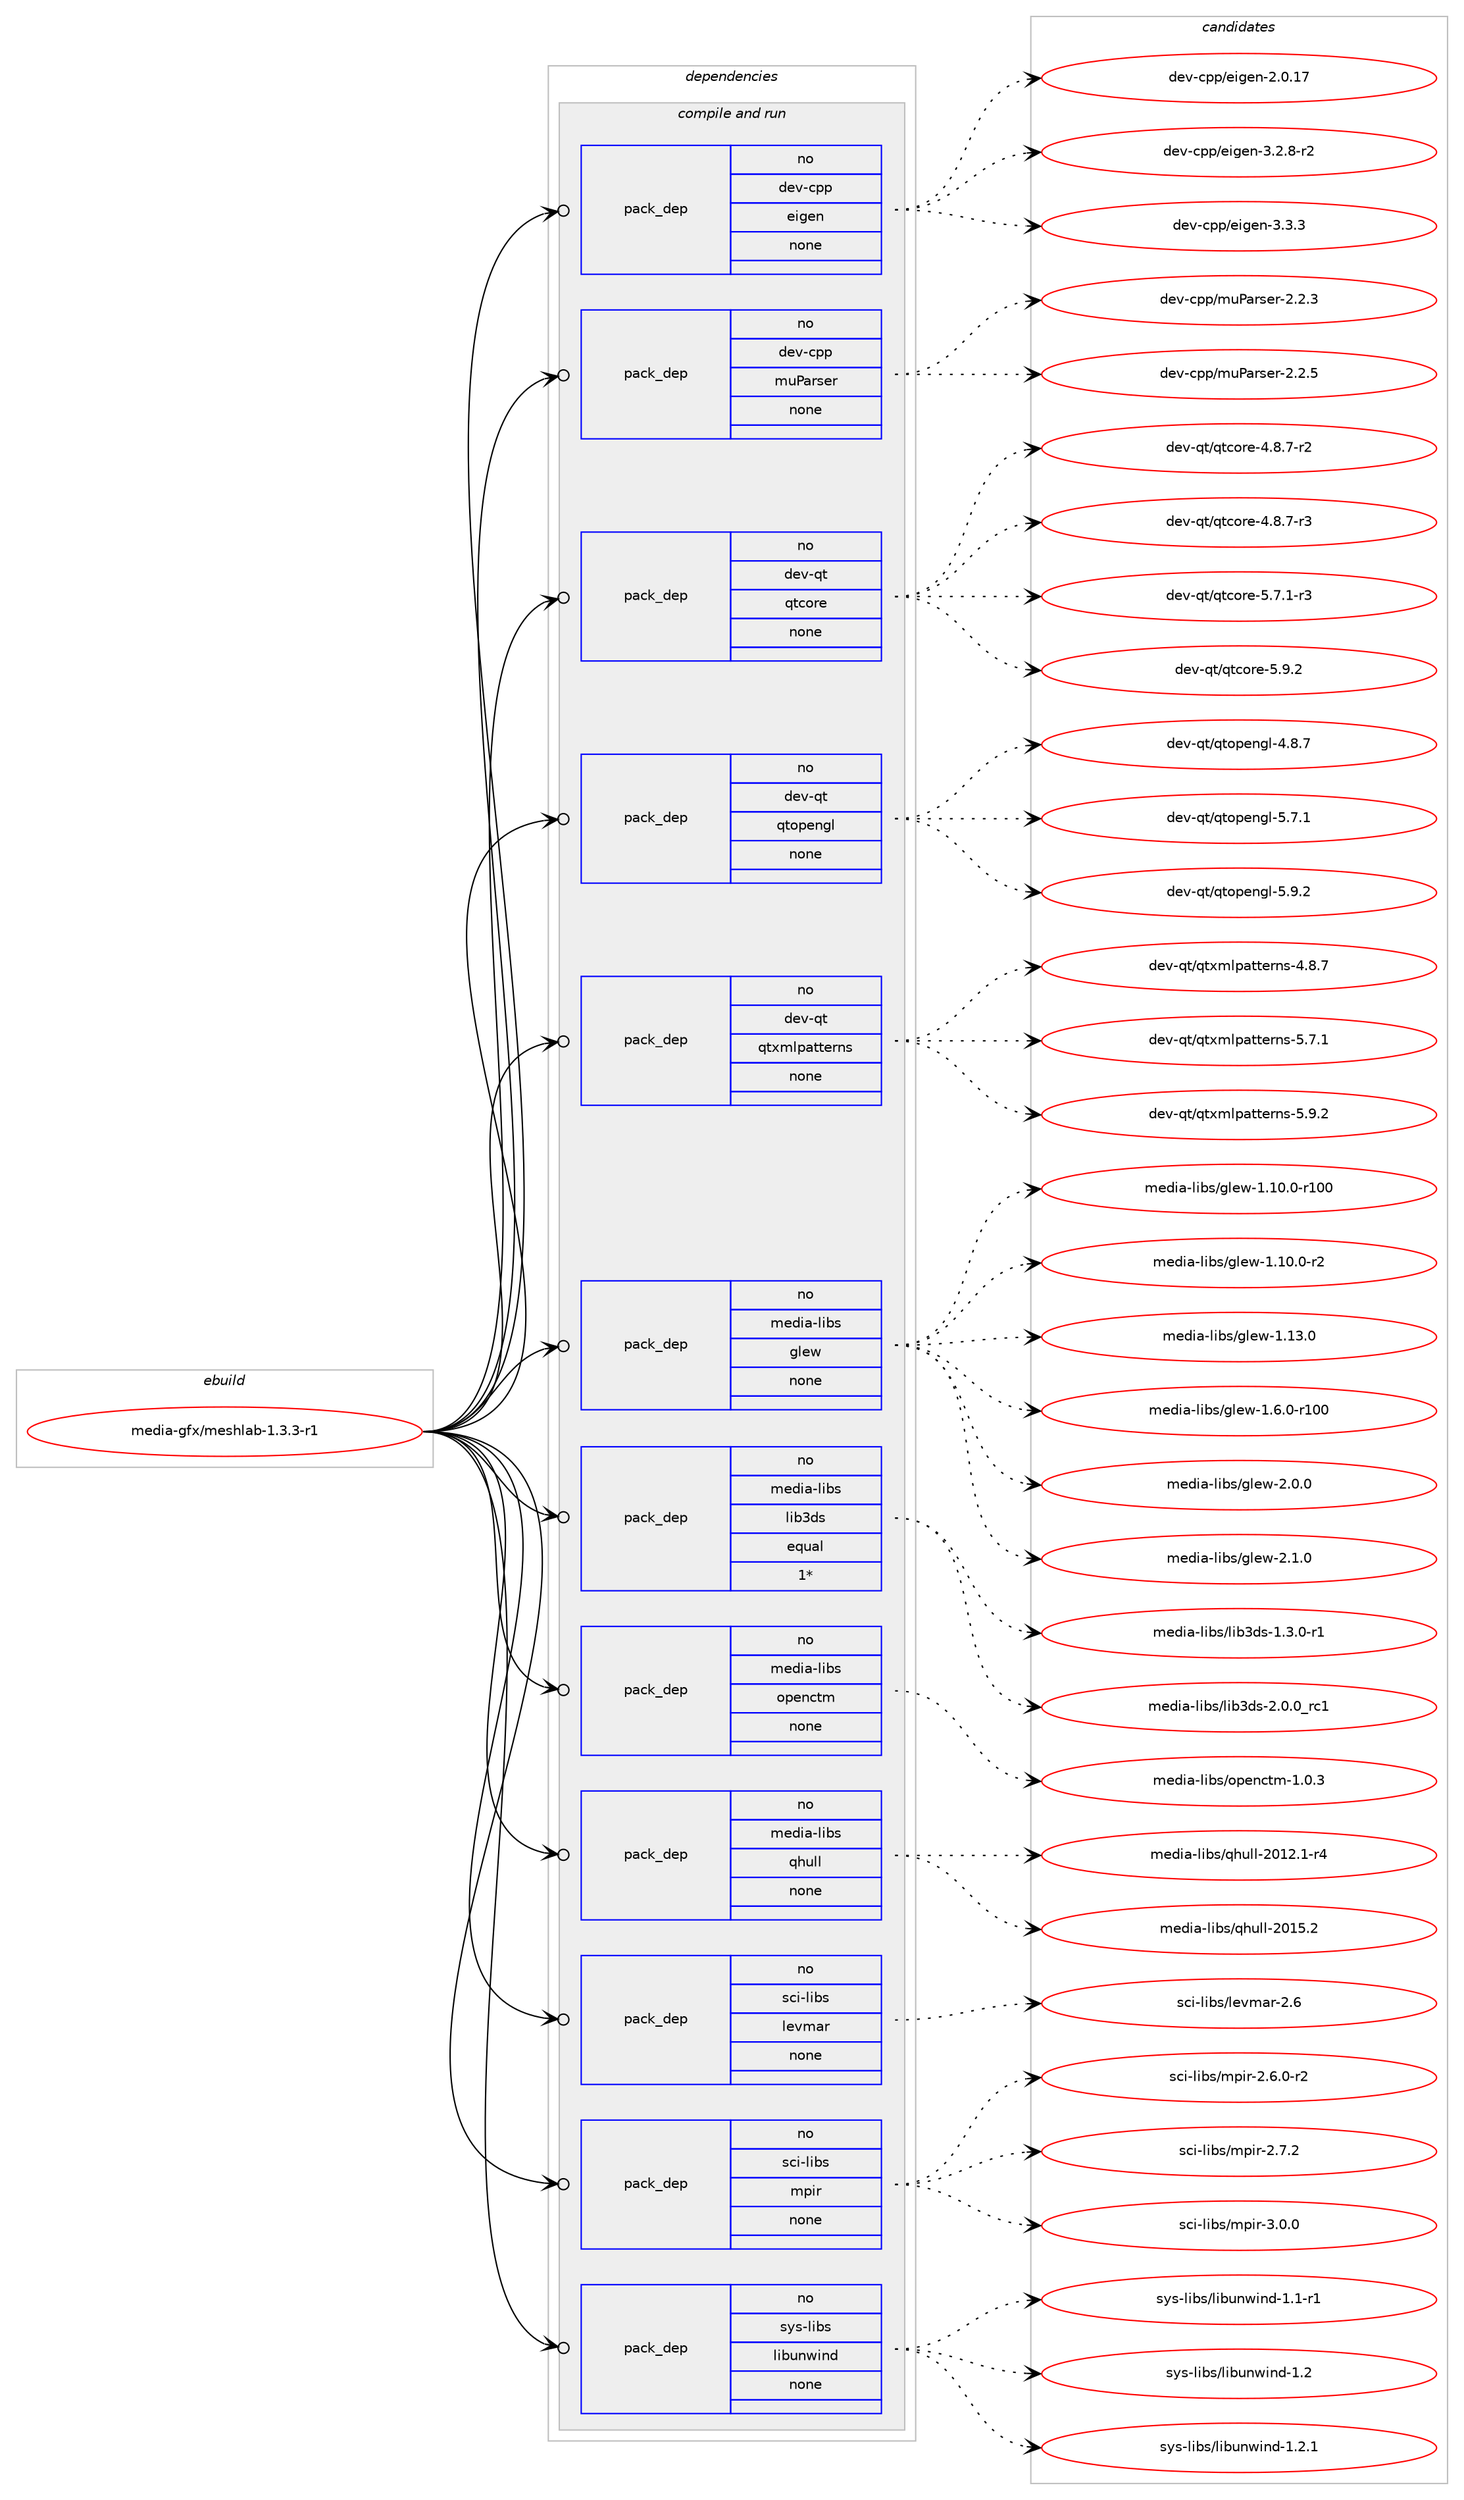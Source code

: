 digraph prolog {

# *************
# Graph options
# *************

newrank=true;
concentrate=true;
compound=true;
graph [rankdir=LR,fontname=Helvetica,fontsize=10,ranksep=1.5];#, ranksep=2.5, nodesep=0.2];
edge  [arrowhead=vee];
node  [fontname=Helvetica,fontsize=10];

# **********
# The ebuild
# **********

subgraph cluster_leftcol {
color=gray;
rank=same;
label=<<i>ebuild</i>>;
id [label="media-gfx/meshlab-1.3.3-r1", color=red, width=4, href="../media-gfx/meshlab-1.3.3-r1.svg"];
}

# ****************
# The dependencies
# ****************

subgraph cluster_midcol {
color=gray;
label=<<i>dependencies</i>>;
subgraph cluster_compile {
fillcolor="#eeeeee";
style=filled;
label=<<i>compile</i>>;
}
subgraph cluster_compileandrun {
fillcolor="#eeeeee";
style=filled;
label=<<i>compile and run</i>>;
subgraph pack262969 {
dependency356710 [label=<<TABLE BORDER="0" CELLBORDER="1" CELLSPACING="0" CELLPADDING="4" WIDTH="220"><TR><TD ROWSPAN="6" CELLPADDING="30">pack_dep</TD></TR><TR><TD WIDTH="110">no</TD></TR><TR><TD>dev-cpp</TD></TR><TR><TD>eigen</TD></TR><TR><TD>none</TD></TR><TR><TD></TD></TR></TABLE>>, shape=none, color=blue];
}
id:e -> dependency356710:w [weight=20,style="solid",arrowhead="odotvee"];
subgraph pack262970 {
dependency356711 [label=<<TABLE BORDER="0" CELLBORDER="1" CELLSPACING="0" CELLPADDING="4" WIDTH="220"><TR><TD ROWSPAN="6" CELLPADDING="30">pack_dep</TD></TR><TR><TD WIDTH="110">no</TD></TR><TR><TD>dev-cpp</TD></TR><TR><TD>muParser</TD></TR><TR><TD>none</TD></TR><TR><TD></TD></TR></TABLE>>, shape=none, color=blue];
}
id:e -> dependency356711:w [weight=20,style="solid",arrowhead="odotvee"];
subgraph pack262971 {
dependency356712 [label=<<TABLE BORDER="0" CELLBORDER="1" CELLSPACING="0" CELLPADDING="4" WIDTH="220"><TR><TD ROWSPAN="6" CELLPADDING="30">pack_dep</TD></TR><TR><TD WIDTH="110">no</TD></TR><TR><TD>dev-qt</TD></TR><TR><TD>qtcore</TD></TR><TR><TD>none</TD></TR><TR><TD></TD></TR></TABLE>>, shape=none, color=blue];
}
id:e -> dependency356712:w [weight=20,style="solid",arrowhead="odotvee"];
subgraph pack262972 {
dependency356713 [label=<<TABLE BORDER="0" CELLBORDER="1" CELLSPACING="0" CELLPADDING="4" WIDTH="220"><TR><TD ROWSPAN="6" CELLPADDING="30">pack_dep</TD></TR><TR><TD WIDTH="110">no</TD></TR><TR><TD>dev-qt</TD></TR><TR><TD>qtopengl</TD></TR><TR><TD>none</TD></TR><TR><TD></TD></TR></TABLE>>, shape=none, color=blue];
}
id:e -> dependency356713:w [weight=20,style="solid",arrowhead="odotvee"];
subgraph pack262973 {
dependency356714 [label=<<TABLE BORDER="0" CELLBORDER="1" CELLSPACING="0" CELLPADDING="4" WIDTH="220"><TR><TD ROWSPAN="6" CELLPADDING="30">pack_dep</TD></TR><TR><TD WIDTH="110">no</TD></TR><TR><TD>dev-qt</TD></TR><TR><TD>qtxmlpatterns</TD></TR><TR><TD>none</TD></TR><TR><TD></TD></TR></TABLE>>, shape=none, color=blue];
}
id:e -> dependency356714:w [weight=20,style="solid",arrowhead="odotvee"];
subgraph pack262974 {
dependency356715 [label=<<TABLE BORDER="0" CELLBORDER="1" CELLSPACING="0" CELLPADDING="4" WIDTH="220"><TR><TD ROWSPAN="6" CELLPADDING="30">pack_dep</TD></TR><TR><TD WIDTH="110">no</TD></TR><TR><TD>media-libs</TD></TR><TR><TD>glew</TD></TR><TR><TD>none</TD></TR><TR><TD></TD></TR></TABLE>>, shape=none, color=blue];
}
id:e -> dependency356715:w [weight=20,style="solid",arrowhead="odotvee"];
subgraph pack262975 {
dependency356716 [label=<<TABLE BORDER="0" CELLBORDER="1" CELLSPACING="0" CELLPADDING="4" WIDTH="220"><TR><TD ROWSPAN="6" CELLPADDING="30">pack_dep</TD></TR><TR><TD WIDTH="110">no</TD></TR><TR><TD>media-libs</TD></TR><TR><TD>lib3ds</TD></TR><TR><TD>equal</TD></TR><TR><TD>1*</TD></TR></TABLE>>, shape=none, color=blue];
}
id:e -> dependency356716:w [weight=20,style="solid",arrowhead="odotvee"];
subgraph pack262976 {
dependency356717 [label=<<TABLE BORDER="0" CELLBORDER="1" CELLSPACING="0" CELLPADDING="4" WIDTH="220"><TR><TD ROWSPAN="6" CELLPADDING="30">pack_dep</TD></TR><TR><TD WIDTH="110">no</TD></TR><TR><TD>media-libs</TD></TR><TR><TD>openctm</TD></TR><TR><TD>none</TD></TR><TR><TD></TD></TR></TABLE>>, shape=none, color=blue];
}
id:e -> dependency356717:w [weight=20,style="solid",arrowhead="odotvee"];
subgraph pack262977 {
dependency356718 [label=<<TABLE BORDER="0" CELLBORDER="1" CELLSPACING="0" CELLPADDING="4" WIDTH="220"><TR><TD ROWSPAN="6" CELLPADDING="30">pack_dep</TD></TR><TR><TD WIDTH="110">no</TD></TR><TR><TD>media-libs</TD></TR><TR><TD>qhull</TD></TR><TR><TD>none</TD></TR><TR><TD></TD></TR></TABLE>>, shape=none, color=blue];
}
id:e -> dependency356718:w [weight=20,style="solid",arrowhead="odotvee"];
subgraph pack262978 {
dependency356719 [label=<<TABLE BORDER="0" CELLBORDER="1" CELLSPACING="0" CELLPADDING="4" WIDTH="220"><TR><TD ROWSPAN="6" CELLPADDING="30">pack_dep</TD></TR><TR><TD WIDTH="110">no</TD></TR><TR><TD>sci-libs</TD></TR><TR><TD>levmar</TD></TR><TR><TD>none</TD></TR><TR><TD></TD></TR></TABLE>>, shape=none, color=blue];
}
id:e -> dependency356719:w [weight=20,style="solid",arrowhead="odotvee"];
subgraph pack262979 {
dependency356720 [label=<<TABLE BORDER="0" CELLBORDER="1" CELLSPACING="0" CELLPADDING="4" WIDTH="220"><TR><TD ROWSPAN="6" CELLPADDING="30">pack_dep</TD></TR><TR><TD WIDTH="110">no</TD></TR><TR><TD>sci-libs</TD></TR><TR><TD>mpir</TD></TR><TR><TD>none</TD></TR><TR><TD></TD></TR></TABLE>>, shape=none, color=blue];
}
id:e -> dependency356720:w [weight=20,style="solid",arrowhead="odotvee"];
subgraph pack262980 {
dependency356721 [label=<<TABLE BORDER="0" CELLBORDER="1" CELLSPACING="0" CELLPADDING="4" WIDTH="220"><TR><TD ROWSPAN="6" CELLPADDING="30">pack_dep</TD></TR><TR><TD WIDTH="110">no</TD></TR><TR><TD>sys-libs</TD></TR><TR><TD>libunwind</TD></TR><TR><TD>none</TD></TR><TR><TD></TD></TR></TABLE>>, shape=none, color=blue];
}
id:e -> dependency356721:w [weight=20,style="solid",arrowhead="odotvee"];
}
subgraph cluster_run {
fillcolor="#eeeeee";
style=filled;
label=<<i>run</i>>;
}
}

# **************
# The candidates
# **************

subgraph cluster_choices {
rank=same;
color=gray;
label=<<i>candidates</i>>;

subgraph choice262969 {
color=black;
nodesep=1;
choice10010111845991121124710110510310111045504648464955 [label="dev-cpp/eigen-2.0.17", color=red, width=4,href="../dev-cpp/eigen-2.0.17.svg"];
choice1001011184599112112471011051031011104551465046564511450 [label="dev-cpp/eigen-3.2.8-r2", color=red, width=4,href="../dev-cpp/eigen-3.2.8-r2.svg"];
choice100101118459911211247101105103101110455146514651 [label="dev-cpp/eigen-3.3.3", color=red, width=4,href="../dev-cpp/eigen-3.3.3.svg"];
dependency356710:e -> choice10010111845991121124710110510310111045504648464955:w [style=dotted,weight="100"];
dependency356710:e -> choice1001011184599112112471011051031011104551465046564511450:w [style=dotted,weight="100"];
dependency356710:e -> choice100101118459911211247101105103101110455146514651:w [style=dotted,weight="100"];
}
subgraph choice262970 {
color=black;
nodesep=1;
choice1001011184599112112471091178097114115101114455046504651 [label="dev-cpp/muParser-2.2.3", color=red, width=4,href="../dev-cpp/muParser-2.2.3.svg"];
choice1001011184599112112471091178097114115101114455046504653 [label="dev-cpp/muParser-2.2.5", color=red, width=4,href="../dev-cpp/muParser-2.2.5.svg"];
dependency356711:e -> choice1001011184599112112471091178097114115101114455046504651:w [style=dotted,weight="100"];
dependency356711:e -> choice1001011184599112112471091178097114115101114455046504653:w [style=dotted,weight="100"];
}
subgraph choice262971 {
color=black;
nodesep=1;
choice1001011184511311647113116991111141014552465646554511450 [label="dev-qt/qtcore-4.8.7-r2", color=red, width=4,href="../dev-qt/qtcore-4.8.7-r2.svg"];
choice1001011184511311647113116991111141014552465646554511451 [label="dev-qt/qtcore-4.8.7-r3", color=red, width=4,href="../dev-qt/qtcore-4.8.7-r3.svg"];
choice1001011184511311647113116991111141014553465546494511451 [label="dev-qt/qtcore-5.7.1-r3", color=red, width=4,href="../dev-qt/qtcore-5.7.1-r3.svg"];
choice100101118451131164711311699111114101455346574650 [label="dev-qt/qtcore-5.9.2", color=red, width=4,href="../dev-qt/qtcore-5.9.2.svg"];
dependency356712:e -> choice1001011184511311647113116991111141014552465646554511450:w [style=dotted,weight="100"];
dependency356712:e -> choice1001011184511311647113116991111141014552465646554511451:w [style=dotted,weight="100"];
dependency356712:e -> choice1001011184511311647113116991111141014553465546494511451:w [style=dotted,weight="100"];
dependency356712:e -> choice100101118451131164711311699111114101455346574650:w [style=dotted,weight="100"];
}
subgraph choice262972 {
color=black;
nodesep=1;
choice1001011184511311647113116111112101110103108455246564655 [label="dev-qt/qtopengl-4.8.7", color=red, width=4,href="../dev-qt/qtopengl-4.8.7.svg"];
choice1001011184511311647113116111112101110103108455346554649 [label="dev-qt/qtopengl-5.7.1", color=red, width=4,href="../dev-qt/qtopengl-5.7.1.svg"];
choice1001011184511311647113116111112101110103108455346574650 [label="dev-qt/qtopengl-5.9.2", color=red, width=4,href="../dev-qt/qtopengl-5.9.2.svg"];
dependency356713:e -> choice1001011184511311647113116111112101110103108455246564655:w [style=dotted,weight="100"];
dependency356713:e -> choice1001011184511311647113116111112101110103108455346554649:w [style=dotted,weight="100"];
dependency356713:e -> choice1001011184511311647113116111112101110103108455346574650:w [style=dotted,weight="100"];
}
subgraph choice262973 {
color=black;
nodesep=1;
choice100101118451131164711311612010910811297116116101114110115455246564655 [label="dev-qt/qtxmlpatterns-4.8.7", color=red, width=4,href="../dev-qt/qtxmlpatterns-4.8.7.svg"];
choice100101118451131164711311612010910811297116116101114110115455346554649 [label="dev-qt/qtxmlpatterns-5.7.1", color=red, width=4,href="../dev-qt/qtxmlpatterns-5.7.1.svg"];
choice100101118451131164711311612010910811297116116101114110115455346574650 [label="dev-qt/qtxmlpatterns-5.9.2", color=red, width=4,href="../dev-qt/qtxmlpatterns-5.9.2.svg"];
dependency356714:e -> choice100101118451131164711311612010910811297116116101114110115455246564655:w [style=dotted,weight="100"];
dependency356714:e -> choice100101118451131164711311612010910811297116116101114110115455346554649:w [style=dotted,weight="100"];
dependency356714:e -> choice100101118451131164711311612010910811297116116101114110115455346574650:w [style=dotted,weight="100"];
}
subgraph choice262974 {
color=black;
nodesep=1;
choice109101100105974510810598115471031081011194549464948464845114494848 [label="media-libs/glew-1.10.0-r100", color=red, width=4,href="../media-libs/glew-1.10.0-r100.svg"];
choice10910110010597451081059811547103108101119454946494846484511450 [label="media-libs/glew-1.10.0-r2", color=red, width=4,href="../media-libs/glew-1.10.0-r2.svg"];
choice1091011001059745108105981154710310810111945494649514648 [label="media-libs/glew-1.13.0", color=red, width=4,href="../media-libs/glew-1.13.0.svg"];
choice1091011001059745108105981154710310810111945494654464845114494848 [label="media-libs/glew-1.6.0-r100", color=red, width=4,href="../media-libs/glew-1.6.0-r100.svg"];
choice10910110010597451081059811547103108101119455046484648 [label="media-libs/glew-2.0.0", color=red, width=4,href="../media-libs/glew-2.0.0.svg"];
choice10910110010597451081059811547103108101119455046494648 [label="media-libs/glew-2.1.0", color=red, width=4,href="../media-libs/glew-2.1.0.svg"];
dependency356715:e -> choice109101100105974510810598115471031081011194549464948464845114494848:w [style=dotted,weight="100"];
dependency356715:e -> choice10910110010597451081059811547103108101119454946494846484511450:w [style=dotted,weight="100"];
dependency356715:e -> choice1091011001059745108105981154710310810111945494649514648:w [style=dotted,weight="100"];
dependency356715:e -> choice1091011001059745108105981154710310810111945494654464845114494848:w [style=dotted,weight="100"];
dependency356715:e -> choice10910110010597451081059811547103108101119455046484648:w [style=dotted,weight="100"];
dependency356715:e -> choice10910110010597451081059811547103108101119455046494648:w [style=dotted,weight="100"];
}
subgraph choice262975 {
color=black;
nodesep=1;
choice1091011001059745108105981154710810598511001154549465146484511449 [label="media-libs/lib3ds-1.3.0-r1", color=red, width=4,href="../media-libs/lib3ds-1.3.0-r1.svg"];
choice109101100105974510810598115471081059851100115455046484648951149949 [label="media-libs/lib3ds-2.0.0_rc1", color=red, width=4,href="../media-libs/lib3ds-2.0.0_rc1.svg"];
dependency356716:e -> choice1091011001059745108105981154710810598511001154549465146484511449:w [style=dotted,weight="100"];
dependency356716:e -> choice109101100105974510810598115471081059851100115455046484648951149949:w [style=dotted,weight="100"];
}
subgraph choice262976 {
color=black;
nodesep=1;
choice1091011001059745108105981154711111210111099116109454946484651 [label="media-libs/openctm-1.0.3", color=red, width=4,href="../media-libs/openctm-1.0.3.svg"];
dependency356717:e -> choice1091011001059745108105981154711111210111099116109454946484651:w [style=dotted,weight="100"];
}
subgraph choice262977 {
color=black;
nodesep=1;
choice10910110010597451081059811547113104117108108455048495046494511452 [label="media-libs/qhull-2012.1-r4", color=red, width=4,href="../media-libs/qhull-2012.1-r4.svg"];
choice1091011001059745108105981154711310411710810845504849534650 [label="media-libs/qhull-2015.2", color=red, width=4,href="../media-libs/qhull-2015.2.svg"];
dependency356718:e -> choice10910110010597451081059811547113104117108108455048495046494511452:w [style=dotted,weight="100"];
dependency356718:e -> choice1091011001059745108105981154711310411710810845504849534650:w [style=dotted,weight="100"];
}
subgraph choice262978 {
color=black;
nodesep=1;
choice115991054510810598115471081011181099711445504654 [label="sci-libs/levmar-2.6", color=red, width=4,href="../sci-libs/levmar-2.6.svg"];
dependency356719:e -> choice115991054510810598115471081011181099711445504654:w [style=dotted,weight="100"];
}
subgraph choice262979 {
color=black;
nodesep=1;
choice115991054510810598115471091121051144550465446484511450 [label="sci-libs/mpir-2.6.0-r2", color=red, width=4,href="../sci-libs/mpir-2.6.0-r2.svg"];
choice11599105451081059811547109112105114455046554650 [label="sci-libs/mpir-2.7.2", color=red, width=4,href="../sci-libs/mpir-2.7.2.svg"];
choice11599105451081059811547109112105114455146484648 [label="sci-libs/mpir-3.0.0", color=red, width=4,href="../sci-libs/mpir-3.0.0.svg"];
dependency356720:e -> choice115991054510810598115471091121051144550465446484511450:w [style=dotted,weight="100"];
dependency356720:e -> choice11599105451081059811547109112105114455046554650:w [style=dotted,weight="100"];
dependency356720:e -> choice11599105451081059811547109112105114455146484648:w [style=dotted,weight="100"];
}
subgraph choice262980 {
color=black;
nodesep=1;
choice11512111545108105981154710810598117110119105110100454946494511449 [label="sys-libs/libunwind-1.1-r1", color=red, width=4,href="../sys-libs/libunwind-1.1-r1.svg"];
choice1151211154510810598115471081059811711011910511010045494650 [label="sys-libs/libunwind-1.2", color=red, width=4,href="../sys-libs/libunwind-1.2.svg"];
choice11512111545108105981154710810598117110119105110100454946504649 [label="sys-libs/libunwind-1.2.1", color=red, width=4,href="../sys-libs/libunwind-1.2.1.svg"];
dependency356721:e -> choice11512111545108105981154710810598117110119105110100454946494511449:w [style=dotted,weight="100"];
dependency356721:e -> choice1151211154510810598115471081059811711011910511010045494650:w [style=dotted,weight="100"];
dependency356721:e -> choice11512111545108105981154710810598117110119105110100454946504649:w [style=dotted,weight="100"];
}
}

}
